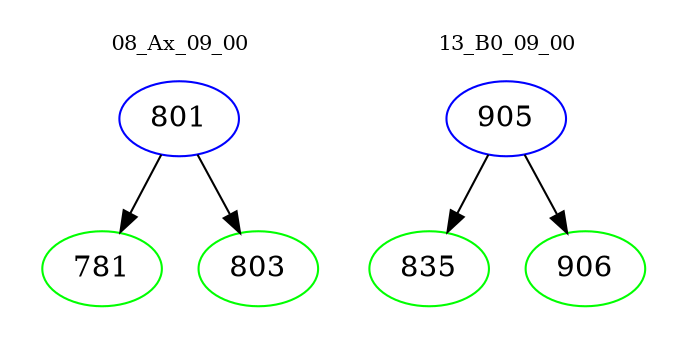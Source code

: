 digraph{
subgraph cluster_0 {
color = white
label = "08_Ax_09_00";
fontsize=10;
T0_801 [label="801", color="blue"]
T0_801 -> T0_781 [color="black"]
T0_781 [label="781", color="green"]
T0_801 -> T0_803 [color="black"]
T0_803 [label="803", color="green"]
}
subgraph cluster_1 {
color = white
label = "13_B0_09_00";
fontsize=10;
T1_905 [label="905", color="blue"]
T1_905 -> T1_835 [color="black"]
T1_835 [label="835", color="green"]
T1_905 -> T1_906 [color="black"]
T1_906 [label="906", color="green"]
}
}
